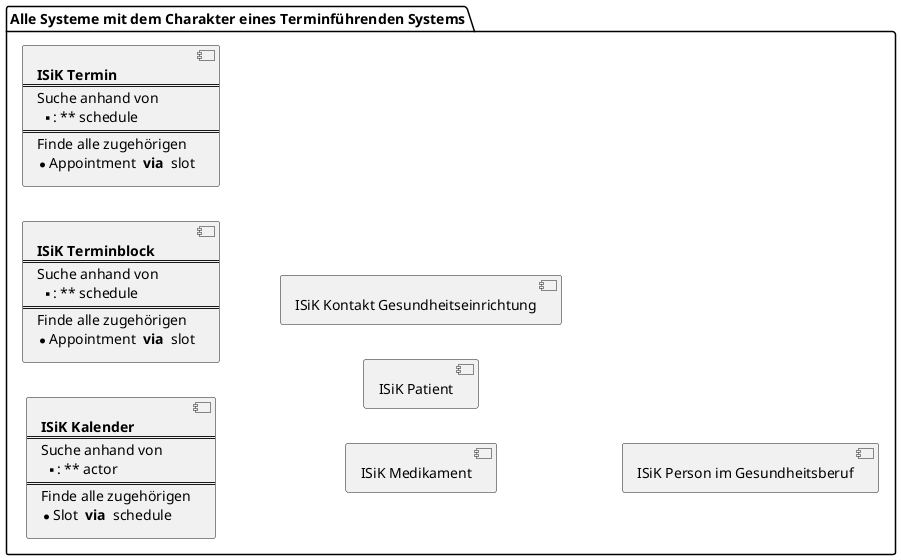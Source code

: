 
@startuml searchtypes_interaction
left to right direction
'skinparam packageStyle cloud
skinparam linetype ortho


folder CSt_AppointmentLead as "Alle Systeme mit dem Charakter eines Terminführenden Systems" {
      component CStLead_Schedule [
        **ISiK Kalender**
        ====
        Suche anhand von
        ** : ** actor 
        ===
        Finde alle zugehörigen
        * Slot ** via ** schedule
    ]
    
    component CStLead_Slot [
        **ISiK Terminblock**
        ====
        Suche anhand von
        ** : ** schedule
        ===
        Finde alle zugehörigen
        * Appointment ** via ** slot
    ]

    component CStLead_Appointment [
        **ISiK Termin**
        ====
        Suche anhand von
        ** : ** schedule
        ===
        Finde alle zugehörigen
        * Appointment ** via ** slot
    ]

    'component "ISiK MedikationsListe"
    component "ISiK Medikament"
    component "ISiK Patient"
    component "ISiK Kontakt Gesundheitseinrichtung"
    component "ISiK Person im Gesundheitsberuf"

}

@enduml